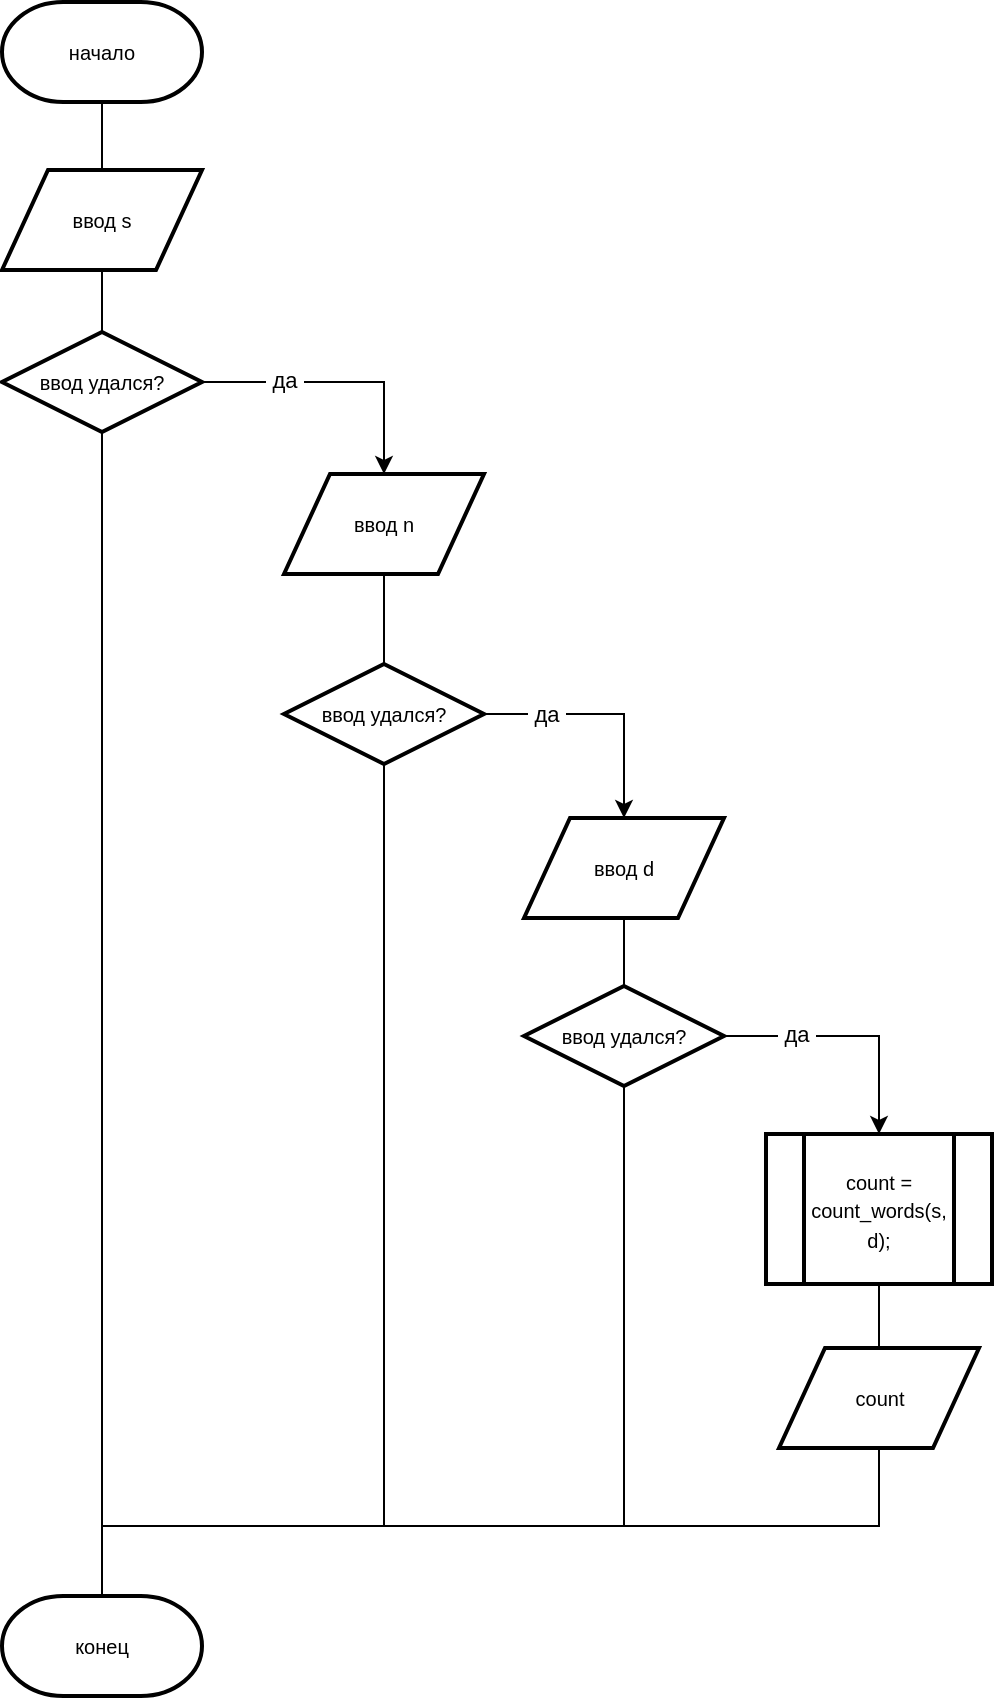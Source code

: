 <mxfile version="22.0.3" type="device" pages="5">
  <diagram name="main" id="lazlIpi1OaGIUPXyTEgX">
    <mxGraphModel dx="1036" dy="654" grid="0" gridSize="10" guides="1" tooltips="1" connect="1" arrows="1" fold="1" page="1" pageScale="1" pageWidth="827" pageHeight="1169" background="#FFFFFF" math="0" shadow="0">
      <root>
        <mxCell id="0" />
        <mxCell id="1" parent="0" />
        <mxCell id="5vOZP_--F2r2G1w7GftO-27" value="" style="edgeStyle=orthogonalEdgeStyle;rounded=0;orthogonalLoop=1;jettySize=auto;html=1;endArrow=none;endFill=0;" parent="1" source="Moy3koIhUMdI56txDWaR-1" target="5vOZP_--F2r2G1w7GftO-11" edge="1">
          <mxGeometry relative="1" as="geometry" />
        </mxCell>
        <mxCell id="Moy3koIhUMdI56txDWaR-1" value="начало" style="strokeWidth=2;html=1;shape=mxgraph.flowchart.terminator;whiteSpace=wrap;fontSize=10;" parent="1" vertex="1">
          <mxGeometry x="94" y="70" width="100" height="50" as="geometry" />
        </mxCell>
        <mxCell id="5vOZP_--F2r2G1w7GftO-29" style="edgeStyle=orthogonalEdgeStyle;rounded=0;orthogonalLoop=1;jettySize=auto;html=1;entryX=0.5;entryY=0;entryDx=0;entryDy=0;" parent="1" source="Moy3koIhUMdI56txDWaR-3" target="_ww1yYFygB4KePMWPbu0-1" edge="1">
          <mxGeometry relative="1" as="geometry">
            <mxPoint x="285.0" y="306" as="targetPoint" />
          </mxGeometry>
        </mxCell>
        <mxCell id="5vOZP_--F2r2G1w7GftO-40" value="&amp;nbsp;да&amp;nbsp;" style="edgeLabel;html=1;align=center;verticalAlign=middle;resizable=0;points=[];" parent="5vOZP_--F2r2G1w7GftO-29" vertex="1" connectable="0">
          <mxGeometry x="-0.404" y="1" relative="1" as="geometry">
            <mxPoint as="offset" />
          </mxGeometry>
        </mxCell>
        <mxCell id="Moy3koIhUMdI56txDWaR-3" value="ввод удался?" style="strokeWidth=2;html=1;shape=mxgraph.flowchart.decision;whiteSpace=wrap;fontSize=10;" parent="1" vertex="1">
          <mxGeometry x="94" y="235" width="100" height="50" as="geometry" />
        </mxCell>
        <mxCell id="5vOZP_--F2r2G1w7GftO-30" value="" style="edgeStyle=orthogonalEdgeStyle;rounded=0;orthogonalLoop=1;jettySize=auto;html=1;endArrow=none;endFill=0;exitX=0.5;exitY=1;exitDx=0;exitDy=0;" parent="1" source="_ww1yYFygB4KePMWPbu0-1" target="5vOZP_--F2r2G1w7GftO-12" edge="1">
          <mxGeometry relative="1" as="geometry">
            <mxPoint x="285.0" y="360" as="sourcePoint" />
          </mxGeometry>
        </mxCell>
        <mxCell id="5vOZP_--F2r2G1w7GftO-28" value="" style="edgeStyle=orthogonalEdgeStyle;rounded=0;orthogonalLoop=1;jettySize=auto;html=1;endArrow=none;endFill=0;" parent="1" source="5vOZP_--F2r2G1w7GftO-11" target="Moy3koIhUMdI56txDWaR-3" edge="1">
          <mxGeometry relative="1" as="geometry" />
        </mxCell>
        <mxCell id="5vOZP_--F2r2G1w7GftO-11" value="ввод s" style="shape=parallelogram;html=1;strokeWidth=2;perimeter=parallelogramPerimeter;whiteSpace=wrap;rounded=0;arcSize=12;size=0.23;fontSize=10;" parent="1" vertex="1">
          <mxGeometry x="94" y="154" width="100" height="50" as="geometry" />
        </mxCell>
        <mxCell id="5vOZP_--F2r2G1w7GftO-31" style="edgeStyle=orthogonalEdgeStyle;rounded=0;orthogonalLoop=1;jettySize=auto;html=1;entryX=0.5;entryY=0;entryDx=0;entryDy=0;" parent="1" source="5vOZP_--F2r2G1w7GftO-12" target="5vOZP_--F2r2G1w7GftO-13" edge="1">
          <mxGeometry relative="1" as="geometry" />
        </mxCell>
        <mxCell id="5vOZP_--F2r2G1w7GftO-41" value="&amp;nbsp;да&amp;nbsp;" style="edgeLabel;html=1;align=center;verticalAlign=middle;resizable=0;points=[];" parent="5vOZP_--F2r2G1w7GftO-31" vertex="1" connectable="0">
          <mxGeometry x="-0.502" relative="1" as="geometry">
            <mxPoint as="offset" />
          </mxGeometry>
        </mxCell>
        <mxCell id="5vOZP_--F2r2G1w7GftO-12" value="ввод удался?" style="strokeWidth=2;html=1;shape=mxgraph.flowchart.decision;whiteSpace=wrap;fontSize=10;" parent="1" vertex="1">
          <mxGeometry x="235" y="401" width="100" height="50" as="geometry" />
        </mxCell>
        <mxCell id="5vOZP_--F2r2G1w7GftO-32" value="" style="edgeStyle=orthogonalEdgeStyle;rounded=0;orthogonalLoop=1;jettySize=auto;html=1;endArrow=none;endFill=0;" parent="1" source="5vOZP_--F2r2G1w7GftO-13" target="5vOZP_--F2r2G1w7GftO-14" edge="1">
          <mxGeometry relative="1" as="geometry" />
        </mxCell>
        <mxCell id="5vOZP_--F2r2G1w7GftO-13" value="ввод d" style="shape=parallelogram;html=1;strokeWidth=2;perimeter=parallelogramPerimeter;whiteSpace=wrap;rounded=0;arcSize=12;size=0.23;fontSize=10;" parent="1" vertex="1">
          <mxGeometry x="355" y="478" width="100" height="50" as="geometry" />
        </mxCell>
        <mxCell id="5vOZP_--F2r2G1w7GftO-33" style="edgeStyle=orthogonalEdgeStyle;rounded=0;orthogonalLoop=1;jettySize=auto;html=1;entryX=0.5;entryY=0;entryDx=0;entryDy=0;" parent="1" source="5vOZP_--F2r2G1w7GftO-14" target="5vOZP_--F2r2G1w7GftO-22" edge="1">
          <mxGeometry relative="1" as="geometry" />
        </mxCell>
        <mxCell id="5vOZP_--F2r2G1w7GftO-42" value="&amp;nbsp;да&amp;nbsp;" style="edgeLabel;html=1;align=center;verticalAlign=middle;resizable=0;points=[];" parent="5vOZP_--F2r2G1w7GftO-33" vertex="1" connectable="0">
          <mxGeometry x="-0.442" y="1" relative="1" as="geometry">
            <mxPoint as="offset" />
          </mxGeometry>
        </mxCell>
        <mxCell id="5vOZP_--F2r2G1w7GftO-14" value="ввод удался?" style="strokeWidth=2;html=1;shape=mxgraph.flowchart.decision;whiteSpace=wrap;fontSize=10;" parent="1" vertex="1">
          <mxGeometry x="355" y="562" width="100" height="50" as="geometry" />
        </mxCell>
        <mxCell id="5vOZP_--F2r2G1w7GftO-17" value="count" style="shape=parallelogram;html=1;strokeWidth=2;perimeter=parallelogramPerimeter;whiteSpace=wrap;rounded=0;arcSize=12;size=0.23;fontSize=10;" parent="1" vertex="1">
          <mxGeometry x="482.5" y="743" width="100" height="50" as="geometry" />
        </mxCell>
        <mxCell id="5vOZP_--F2r2G1w7GftO-25" value="" style="group" parent="1" vertex="1" connectable="0">
          <mxGeometry x="476" y="636" width="113" height="75" as="geometry" />
        </mxCell>
        <mxCell id="5vOZP_--F2r2G1w7GftO-22" value="&lt;font style=&quot;font-size: 10px;&quot;&gt;count = count_words(s, d);&lt;/font&gt;" style="rounded=0;whiteSpace=wrap;html=1;absoluteArcSize=1;arcSize=14;strokeWidth=2;" parent="5vOZP_--F2r2G1w7GftO-25" vertex="1">
          <mxGeometry x="19" width="75" height="75" as="geometry" />
        </mxCell>
        <mxCell id="5vOZP_--F2r2G1w7GftO-23" value="" style="rounded=0;whiteSpace=wrap;html=1;absoluteArcSize=1;arcSize=14;strokeWidth=2;" parent="5vOZP_--F2r2G1w7GftO-25" vertex="1">
          <mxGeometry x="94" width="19" height="75" as="geometry" />
        </mxCell>
        <mxCell id="5vOZP_--F2r2G1w7GftO-24" value="" style="rounded=0;whiteSpace=wrap;html=1;absoluteArcSize=1;arcSize=14;strokeWidth=2;" parent="5vOZP_--F2r2G1w7GftO-25" vertex="1">
          <mxGeometry width="19" height="75" as="geometry" />
        </mxCell>
        <mxCell id="5vOZP_--F2r2G1w7GftO-26" value="конец" style="strokeWidth=2;html=1;shape=mxgraph.flowchart.terminator;whiteSpace=wrap;fontSize=10;" parent="1" vertex="1">
          <mxGeometry x="94" y="867" width="100" height="50" as="geometry" />
        </mxCell>
        <mxCell id="5vOZP_--F2r2G1w7GftO-34" value="" style="edgeStyle=orthogonalEdgeStyle;rounded=0;orthogonalLoop=1;jettySize=auto;html=1;endArrow=none;endFill=0;" parent="1" source="5vOZP_--F2r2G1w7GftO-22" target="5vOZP_--F2r2G1w7GftO-17" edge="1">
          <mxGeometry relative="1" as="geometry" />
        </mxCell>
        <mxCell id="5vOZP_--F2r2G1w7GftO-35" style="edgeStyle=orthogonalEdgeStyle;rounded=0;orthogonalLoop=1;jettySize=auto;html=1;entryX=0.5;entryY=0;entryDx=0;entryDy=0;entryPerimeter=0;endArrow=none;endFill=0;" parent="1" source="5vOZP_--F2r2G1w7GftO-17" target="5vOZP_--F2r2G1w7GftO-26" edge="1">
          <mxGeometry relative="1" as="geometry">
            <Array as="points">
              <mxPoint x="532" y="832" />
              <mxPoint x="144" y="832" />
            </Array>
          </mxGeometry>
        </mxCell>
        <mxCell id="5vOZP_--F2r2G1w7GftO-36" style="edgeStyle=orthogonalEdgeStyle;rounded=0;orthogonalLoop=1;jettySize=auto;html=1;entryX=0.5;entryY=0;entryDx=0;entryDy=0;entryPerimeter=0;endArrow=none;endFill=0;" parent="1" source="Moy3koIhUMdI56txDWaR-3" target="5vOZP_--F2r2G1w7GftO-26" edge="1">
          <mxGeometry relative="1" as="geometry" />
        </mxCell>
        <mxCell id="5vOZP_--F2r2G1w7GftO-37" style="edgeStyle=orthogonalEdgeStyle;rounded=0;orthogonalLoop=1;jettySize=auto;html=1;entryX=0.5;entryY=0;entryDx=0;entryDy=0;entryPerimeter=0;endArrow=none;endFill=0;" parent="1" source="5vOZP_--F2r2G1w7GftO-12" target="5vOZP_--F2r2G1w7GftO-26" edge="1">
          <mxGeometry relative="1" as="geometry">
            <Array as="points">
              <mxPoint x="285" y="832" />
              <mxPoint x="144" y="832" />
            </Array>
          </mxGeometry>
        </mxCell>
        <mxCell id="5vOZP_--F2r2G1w7GftO-39" style="edgeStyle=orthogonalEdgeStyle;rounded=0;orthogonalLoop=1;jettySize=auto;html=1;entryX=0.5;entryY=0;entryDx=0;entryDy=0;entryPerimeter=0;endArrow=none;endFill=0;" parent="1" source="5vOZP_--F2r2G1w7GftO-14" target="5vOZP_--F2r2G1w7GftO-26" edge="1">
          <mxGeometry relative="1" as="geometry">
            <Array as="points">
              <mxPoint x="405" y="832" />
              <mxPoint x="144" y="832" />
            </Array>
          </mxGeometry>
        </mxCell>
        <mxCell id="_ww1yYFygB4KePMWPbu0-1" value="ввод n" style="shape=parallelogram;html=1;strokeWidth=2;perimeter=parallelogramPerimeter;whiteSpace=wrap;rounded=0;arcSize=12;size=0.23;fontSize=10;" parent="1" vertex="1">
          <mxGeometry x="235" y="306" width="100" height="50" as="geometry" />
        </mxCell>
      </root>
    </mxGraphModel>
  </diagram>
  <diagram id="CsNypFX5cPqB_4t19hVK" name="count_words">
    <mxGraphModel dx="1219" dy="769" grid="0" gridSize="10" guides="1" tooltips="1" connect="1" arrows="1" fold="1" page="1" pageScale="1" pageWidth="827" pageHeight="1169" math="0" shadow="0">
      <root>
        <mxCell id="0" />
        <mxCell id="1" parent="0" />
        <mxCell id="Yb5yHE9TU9WjoYcKMxd2-1" value="count_words(&lt;br&gt;s, d)" style="strokeWidth=2;html=1;shape=mxgraph.flowchart.terminator;whiteSpace=wrap;fontSize=10;" parent="1" vertex="1">
          <mxGeometry x="223" y="88" width="100" height="50" as="geometry" />
        </mxCell>
        <mxCell id="Yb5yHE9TU9WjoYcKMxd2-2" value="конец" style="strokeWidth=2;html=1;shape=mxgraph.flowchart.terminator;whiteSpace=wrap;fontSize=10;" parent="1" vertex="1">
          <mxGeometry x="223" y="879" width="100" height="50" as="geometry" />
        </mxCell>
        <mxCell id="Cv5tvCBBEolbjkb3AHf2-9" style="edgeStyle=orthogonalEdgeStyle;rounded=0;orthogonalLoop=1;jettySize=auto;html=1;entryX=0.5;entryY=0;entryDx=0;entryDy=0;" parent="1" source="Yb5yHE9TU9WjoYcKMxd2-17" target="Cv5tvCBBEolbjkb3AHf2-1" edge="1">
          <mxGeometry relative="1" as="geometry" />
        </mxCell>
        <mxCell id="Cv5tvCBBEolbjkb3AHf2-18" value="&amp;nbsp;да&amp;nbsp;" style="edgeLabel;html=1;align=center;verticalAlign=middle;resizable=0;points=[];" parent="Cv5tvCBBEolbjkb3AHf2-9" vertex="1" connectable="0">
          <mxGeometry x="-0.43" y="2" relative="1" as="geometry">
            <mxPoint as="offset" />
          </mxGeometry>
        </mxCell>
        <mxCell id="Yb5yHE9TU9WjoYcKMxd2-17" value="current_length &lt;br&gt;&amp;gt; &lt;br&gt;max_length?" style="strokeWidth=2;html=1;shape=mxgraph.flowchart.decision;whiteSpace=wrap;fontSize=10;" parent="1" vertex="1">
          <mxGeometry x="414.25" y="524" width="122" height="78" as="geometry" />
        </mxCell>
        <mxCell id="5cNdSFU27jP3lcCyJaMw-1" value="" style="group" parent="1" vertex="1" connectable="0">
          <mxGeometry x="430.25" y="422" width="90" height="55" as="geometry" />
        </mxCell>
        <mxCell id="5cNdSFU27jP3lcCyJaMw-2" value="&lt;font size=&quot;1&quot;&gt;подсчёт слов&lt;/font&gt;" style="rounded=0;whiteSpace=wrap;html=1;absoluteArcSize=1;arcSize=14;strokeWidth=2;" parent="5cNdSFU27jP3lcCyJaMw-1" vertex="1">
          <mxGeometry y="12.692" width="90" height="55" as="geometry" />
        </mxCell>
        <mxCell id="5cNdSFU27jP3lcCyJaMw-3" value="&lt;font style=&quot;font-size: 10px;&quot;&gt;А2&lt;/font&gt;" style="rounded=0;whiteSpace=wrap;html=1;absoluteArcSize=1;arcSize=14;strokeWidth=2;" parent="5cNdSFU27jP3lcCyJaMw-1" vertex="1">
          <mxGeometry width="90" height="12.692" as="geometry" />
        </mxCell>
        <mxCell id="Cv5tvCBBEolbjkb3AHf2-1" value="&lt;font style=&quot;font-size: 10px;&quot;&gt;count = 1;&lt;/font&gt;" style="rounded=0;whiteSpace=wrap;html=1;absoluteArcSize=1;arcSize=14;strokeWidth=2;" parent="1" vertex="1">
          <mxGeometry x="704.25" y="599" width="75" height="50" as="geometry" />
        </mxCell>
        <mxCell id="Cv5tvCBBEolbjkb3AHf2-11" style="edgeStyle=orthogonalEdgeStyle;rounded=0;orthogonalLoop=1;jettySize=auto;html=1;entryX=0.5;entryY=0;entryDx=0;entryDy=0;" parent="1" source="Cv5tvCBBEolbjkb3AHf2-3" target="Cv5tvCBBEolbjkb3AHf2-4" edge="1">
          <mxGeometry relative="1" as="geometry">
            <Array as="points">
              <mxPoint x="634.25" y="699" />
              <mxPoint x="634.25" y="763" />
            </Array>
          </mxGeometry>
        </mxCell>
        <mxCell id="Cv5tvCBBEolbjkb3AHf2-19" value="&amp;nbsp;да&amp;nbsp;" style="edgeLabel;html=1;align=center;verticalAlign=middle;resizable=0;points=[];" parent="Cv5tvCBBEolbjkb3AHf2-11" vertex="1" connectable="0">
          <mxGeometry x="-0.765" y="-2" relative="1" as="geometry">
            <mxPoint x="14" y="-2" as="offset" />
          </mxGeometry>
        </mxCell>
        <mxCell id="Cv5tvCBBEolbjkb3AHf2-3" value="current_length == max_length &lt;br&gt;&amp;amp;&amp;amp; &lt;br&gt;current_length &amp;gt; 0?" style="strokeWidth=2;html=1;shape=mxgraph.flowchart.decision;whiteSpace=wrap;fontSize=10;" parent="1" vertex="1">
          <mxGeometry x="377" y="640" width="196.5" height="118" as="geometry" />
        </mxCell>
        <mxCell id="Cv5tvCBBEolbjkb3AHf2-4" value="&lt;font style=&quot;font-size: 10px;&quot;&gt;count++;&lt;/font&gt;" style="rounded=0;whiteSpace=wrap;html=1;absoluteArcSize=1;arcSize=14;strokeWidth=2;" parent="1" vertex="1">
          <mxGeometry x="597.25" y="763" width="75" height="50" as="geometry" />
        </mxCell>
        <mxCell id="Cv5tvCBBEolbjkb3AHf2-10" style="edgeStyle=orthogonalEdgeStyle;rounded=0;orthogonalLoop=1;jettySize=auto;html=1;entryX=0.5;entryY=0;entryDx=0;entryDy=0;entryPerimeter=0;endArrow=none;endFill=0;" parent="1" source="Yb5yHE9TU9WjoYcKMxd2-17" target="Cv5tvCBBEolbjkb3AHf2-3" edge="1">
          <mxGeometry relative="1" as="geometry" />
        </mxCell>
        <mxCell id="yIPM-PF90mo2HDusNlv_-13" value="" style="edgeStyle=orthogonalEdgeStyle;rounded=0;orthogonalLoop=1;jettySize=auto;html=1;endArrow=none;endFill=0;exitX=0.5;exitY=1;exitDx=0;exitDy=0;exitPerimeter=0;" parent="1" source="Yb5yHE9TU9WjoYcKMxd2-1" target="yIPM-PF90mo2HDusNlv_-12" edge="1">
          <mxGeometry relative="1" as="geometry">
            <mxPoint x="273.056" y="151" as="sourcePoint" />
          </mxGeometry>
        </mxCell>
        <mxCell id="yIPM-PF90mo2HDusNlv_-10" value="" style="group" parent="1" vertex="1" connectable="0">
          <mxGeometry x="228" y="192" width="90" height="55" as="geometry" />
        </mxCell>
        <mxCell id="yIPM-PF90mo2HDusNlv_-11" value="&lt;font style=&quot;font-size: 10px;&quot;&gt;проверка, есть ли хотя бы 1 символ&lt;br&gt;не разделитель&lt;/font&gt;" style="rounded=0;whiteSpace=wrap;html=1;absoluteArcSize=1;arcSize=14;strokeWidth=2;" parent="yIPM-PF90mo2HDusNlv_-10" vertex="1">
          <mxGeometry y="12.692" width="90" height="55" as="geometry" />
        </mxCell>
        <mxCell id="yIPM-PF90mo2HDusNlv_-12" value="&lt;font style=&quot;font-size: 10px;&quot;&gt;А1&lt;/font&gt;" style="rounded=0;whiteSpace=wrap;html=1;absoluteArcSize=1;arcSize=14;strokeWidth=2;" parent="yIPM-PF90mo2HDusNlv_-10" vertex="1">
          <mxGeometry width="90" height="12.692" as="geometry" />
        </mxCell>
        <mxCell id="yIPM-PF90mo2HDusNlv_-19" style="edgeStyle=orthogonalEdgeStyle;rounded=0;orthogonalLoop=1;jettySize=auto;html=1;entryX=0.5;entryY=0;entryDx=0;entryDy=0;" parent="1" source="yIPM-PF90mo2HDusNlv_-14" target="5cNdSFU27jP3lcCyJaMw-3" edge="1">
          <mxGeometry relative="1" as="geometry" />
        </mxCell>
        <mxCell id="yIPM-PF90mo2HDusNlv_-20" style="edgeStyle=orthogonalEdgeStyle;rounded=0;orthogonalLoop=1;jettySize=auto;html=1;entryX=0.5;entryY=0;entryDx=0;entryDy=0;endArrow=none;endFill=0;entryPerimeter=0;" parent="1" source="yIPM-PF90mo2HDusNlv_-14" target="Yb5yHE9TU9WjoYcKMxd2-2" edge="1">
          <mxGeometry relative="1" as="geometry">
            <mxPoint x="273" y="865" as="targetPoint" />
          </mxGeometry>
        </mxCell>
        <mxCell id="yIPM-PF90mo2HDusNlv_-14" value="check?" style="strokeWidth=2;html=1;shape=mxgraph.flowchart.decision;whiteSpace=wrap;fontSize=10;" parent="1" vertex="1">
          <mxGeometry x="223" y="306" width="100" height="50" as="geometry" />
        </mxCell>
        <mxCell id="yIPM-PF90mo2HDusNlv_-21" value="" style="edgeStyle=orthogonalEdgeStyle;rounded=0;orthogonalLoop=1;jettySize=auto;html=1;endArrow=none;endFill=0;" parent="1" source="yIPM-PF90mo2HDusNlv_-11" target="yIPM-PF90mo2HDusNlv_-14" edge="1">
          <mxGeometry relative="1" as="geometry" />
        </mxCell>
        <mxCell id="QN1dk7EXAPqsDZhqwUt3-1" value="" style="strokeWidth=2;html=1;shape=mxgraph.flowchart.annotation_1;align=left;pointerEvents=1;" parent="1" vertex="1">
          <mxGeometry x="622.25" y="425" width="13" height="65" as="geometry" />
        </mxCell>
        <mxCell id="QN1dk7EXAPqsDZhqwUt3-4" value="" style="endArrow=none;html=1;rounded=0;" parent="1" edge="1">
          <mxGeometry relative="1" as="geometry">
            <mxPoint x="520.5" y="457.4" as="sourcePoint" />
            <mxPoint x="541.5" y="457.4" as="targetPoint" />
          </mxGeometry>
        </mxCell>
        <mxCell id="QN1dk7EXAPqsDZhqwUt3-5" value="" style="resizable=0;html=1;whiteSpace=wrap;align=right;verticalAlign=bottom;" parent="QN1dk7EXAPqsDZhqwUt3-4" connectable="0" vertex="1">
          <mxGeometry x="1" relative="1" as="geometry" />
        </mxCell>
        <mxCell id="QN1dk7EXAPqsDZhqwUt3-6" value="" style="endArrow=none;html=1;rounded=0;" parent="1" edge="1">
          <mxGeometry relative="1" as="geometry">
            <mxPoint x="547.25" y="457.4" as="sourcePoint" />
            <mxPoint x="568.25" y="457.4" as="targetPoint" />
          </mxGeometry>
        </mxCell>
        <mxCell id="QN1dk7EXAPqsDZhqwUt3-7" value="" style="resizable=0;html=1;whiteSpace=wrap;align=right;verticalAlign=bottom;" parent="QN1dk7EXAPqsDZhqwUt3-6" connectable="0" vertex="1">
          <mxGeometry x="1" relative="1" as="geometry" />
        </mxCell>
        <mxCell id="QN1dk7EXAPqsDZhqwUt3-8" value="" style="endArrow=none;html=1;rounded=0;" parent="1" edge="1">
          <mxGeometry relative="1" as="geometry">
            <mxPoint x="576.25" y="457.4" as="sourcePoint" />
            <mxPoint x="597.25" y="457.4" as="targetPoint" />
          </mxGeometry>
        </mxCell>
        <mxCell id="QN1dk7EXAPqsDZhqwUt3-9" value="" style="resizable=0;html=1;whiteSpace=wrap;align=right;verticalAlign=bottom;" parent="QN1dk7EXAPqsDZhqwUt3-8" connectable="0" vertex="1">
          <mxGeometry x="1" relative="1" as="geometry" />
        </mxCell>
        <mxCell id="QN1dk7EXAPqsDZhqwUt3-10" value="" style="endArrow=none;html=1;rounded=0;" parent="1" edge="1">
          <mxGeometry relative="1" as="geometry">
            <mxPoint x="601.25" y="457.4" as="sourcePoint" />
            <mxPoint x="622.25" y="457.4" as="targetPoint" />
          </mxGeometry>
        </mxCell>
        <mxCell id="QN1dk7EXAPqsDZhqwUt3-11" value="" style="resizable=0;html=1;whiteSpace=wrap;align=right;verticalAlign=bottom;" parent="QN1dk7EXAPqsDZhqwUt3-10" connectable="0" vertex="1">
          <mxGeometry x="1" relative="1" as="geometry" />
        </mxCell>
        <mxCell id="QN1dk7EXAPqsDZhqwUt3-12" value="&lt;span style=&quot;font-size: 10px;&quot;&gt;проверка всех &lt;br&gt;слов строки, &lt;br&gt;кроме последнего&lt;/span&gt;" style="text;html=1;align=center;verticalAlign=middle;resizable=0;points=[];autosize=1;strokeColor=none;fillColor=none;" parent="1" vertex="1">
          <mxGeometry x="620" y="430" width="102" height="55" as="geometry" />
        </mxCell>
        <mxCell id="lxc7hRDmwaQJdFlrJpw8-1" style="edgeStyle=orthogonalEdgeStyle;rounded=0;orthogonalLoop=1;jettySize=auto;html=1;entryX=0.5;entryY=0;entryDx=0;entryDy=0;entryPerimeter=0;endArrow=none;endFill=0;" parent="1" source="5cNdSFU27jP3lcCyJaMw-2" target="Yb5yHE9TU9WjoYcKMxd2-17" edge="1">
          <mxGeometry relative="1" as="geometry" />
        </mxCell>
        <mxCell id="p6n79KOS2hpf5vboa7md-1" style="edgeStyle=orthogonalEdgeStyle;rounded=0;orthogonalLoop=1;jettySize=auto;html=1;entryX=0.5;entryY=0;entryDx=0;entryDy=0;entryPerimeter=0;endArrow=none;endFill=0;" edge="1" parent="1" source="Cv5tvCBBEolbjkb3AHf2-3" target="Yb5yHE9TU9WjoYcKMxd2-2">
          <mxGeometry relative="1" as="geometry">
            <Array as="points">
              <mxPoint x="475" y="855" />
              <mxPoint x="273" y="855" />
            </Array>
          </mxGeometry>
        </mxCell>
        <mxCell id="p6n79KOS2hpf5vboa7md-2" style="edgeStyle=orthogonalEdgeStyle;rounded=0;orthogonalLoop=1;jettySize=auto;html=1;entryX=0.5;entryY=0;entryDx=0;entryDy=0;entryPerimeter=0;endArrow=none;endFill=0;" edge="1" parent="1" source="Cv5tvCBBEolbjkb3AHf2-4" target="Yb5yHE9TU9WjoYcKMxd2-2">
          <mxGeometry relative="1" as="geometry">
            <Array as="points">
              <mxPoint x="635" y="855" />
              <mxPoint x="273" y="855" />
            </Array>
          </mxGeometry>
        </mxCell>
        <mxCell id="p6n79KOS2hpf5vboa7md-3" style="edgeStyle=orthogonalEdgeStyle;rounded=0;orthogonalLoop=1;jettySize=auto;html=1;entryX=0.5;entryY=0;entryDx=0;entryDy=0;entryPerimeter=0;endArrow=none;endFill=0;" edge="1" parent="1" source="Cv5tvCBBEolbjkb3AHf2-1" target="Yb5yHE9TU9WjoYcKMxd2-2">
          <mxGeometry relative="1" as="geometry">
            <Array as="points">
              <mxPoint x="742" y="855" />
              <mxPoint x="273" y="855" />
            </Array>
          </mxGeometry>
        </mxCell>
      </root>
    </mxGraphModel>
  </diagram>
  <diagram id="-6BhdzLdQw8yrgjOSlUi" name="А1">
    <mxGraphModel dx="1036" dy="654" grid="0" gridSize="10" guides="1" tooltips="1" connect="1" arrows="1" fold="1" page="1" pageScale="1" pageWidth="827" pageHeight="1169" math="0" shadow="0">
      <root>
        <mxCell id="0" />
        <mxCell id="1" parent="0" />
        <mxCell id="e6XS_gS9mvpDNKsOkHy6-4" value="" style="edgeStyle=orthogonalEdgeStyle;rounded=0;orthogonalLoop=1;jettySize=auto;html=1;endArrow=none;endFill=0;" parent="1" source="q_QIYZW_P6bFEISzVEAc-1" target="iSSUIEwcE_hTngxtB1zZ-1" edge="1">
          <mxGeometry relative="1" as="geometry" />
        </mxCell>
        <mxCell id="q_QIYZW_P6bFEISzVEAc-1" value="Начало А1" style="strokeWidth=2;html=1;shape=mxgraph.flowchart.terminator;whiteSpace=wrap;fontSize=10;" parent="1" vertex="1">
          <mxGeometry x="214" y="42" width="100" height="50" as="geometry" />
        </mxCell>
        <mxCell id="q_QIYZW_P6bFEISzVEAc-2" value="Конец А1" style="strokeWidth=2;html=1;shape=mxgraph.flowchart.terminator;whiteSpace=wrap;fontSize=10;" parent="1" vertex="1">
          <mxGeometry x="214.5" y="569" width="100" height="50" as="geometry" />
        </mxCell>
        <mxCell id="e6XS_gS9mvpDNKsOkHy6-5" value="" style="edgeStyle=orthogonalEdgeStyle;rounded=0;orthogonalLoop=1;jettySize=auto;html=1;endArrow=none;endFill=0;" parent="1" source="iSSUIEwcE_hTngxtB1zZ-1" target="iSSUIEwcE_hTngxtB1zZ-3" edge="1">
          <mxGeometry relative="1" as="geometry" />
        </mxCell>
        <mxCell id="iSSUIEwcE_hTngxtB1zZ-1" value="&lt;font style=&quot;font-size: 10px;&quot;&gt;i = 0;&lt;/font&gt;" style="rounded=0;whiteSpace=wrap;html=1;absoluteArcSize=1;arcSize=14;strokeWidth=2;" parent="1" vertex="1">
          <mxGeometry x="227" y="130" width="75" height="50" as="geometry" />
        </mxCell>
        <mxCell id="iSSUIEwcE_hTngxtB1zZ-3" value="s[i] != &#39;\n&#39;&lt;br&gt;&amp;amp;&amp;amp;&lt;br&gt;!check?" style="strokeWidth=2;html=1;shape=mxgraph.flowchart.decision;whiteSpace=wrap;fontSize=10;" parent="1" vertex="1">
          <mxGeometry x="211" y="226" width="107" height="56" as="geometry" />
        </mxCell>
        <mxCell id="e6XS_gS9mvpDNKsOkHy6-12" style="edgeStyle=orthogonalEdgeStyle;rounded=0;orthogonalLoop=1;jettySize=auto;html=1;" parent="1" source="e6XS_gS9mvpDNKsOkHy6-3" edge="1">
          <mxGeometry relative="1" as="geometry">
            <mxPoint x="265" y="206" as="targetPoint" />
            <Array as="points">
              <mxPoint x="406" y="523" />
              <mxPoint x="627" y="523" />
              <mxPoint x="627" y="206" />
            </Array>
          </mxGeometry>
        </mxCell>
        <mxCell id="e6XS_gS9mvpDNKsOkHy6-3" value="&lt;font style=&quot;font-size: 10px;&quot;&gt;i++;&lt;/font&gt;" style="rounded=0;whiteSpace=wrap;html=1;absoluteArcSize=1;arcSize=14;strokeWidth=2;" parent="1" vertex="1">
          <mxGeometry x="369" y="429" width="75" height="50" as="geometry" />
        </mxCell>
        <mxCell id="e6XS_gS9mvpDNKsOkHy6-6" style="edgeStyle=orthogonalEdgeStyle;rounded=0;orthogonalLoop=1;jettySize=auto;html=1;entryX=0.5;entryY=0;entryDx=0;entryDy=0;" parent="1" source="iSSUIEwcE_hTngxtB1zZ-3" target="KyadJ0pJakmIWtoo5hDr-2" edge="1">
          <mxGeometry relative="1" as="geometry">
            <mxPoint x="406.5" y="311.0" as="targetPoint" />
          </mxGeometry>
        </mxCell>
        <mxCell id="e6XS_gS9mvpDNKsOkHy6-13" style="edgeStyle=orthogonalEdgeStyle;rounded=0;orthogonalLoop=1;jettySize=auto;html=1;entryX=0.5;entryY=0;entryDx=0;entryDy=0;entryPerimeter=0;endArrow=none;endFill=0;" parent="1" source="iSSUIEwcE_hTngxtB1zZ-3" target="q_QIYZW_P6bFEISzVEAc-2" edge="1">
          <mxGeometry relative="1" as="geometry" />
        </mxCell>
        <mxCell id="KyadJ0pJakmIWtoo5hDr-1" value="" style="group" parent="1" vertex="1" connectable="0">
          <mxGeometry x="350" y="322" width="113" height="75" as="geometry" />
        </mxCell>
        <mxCell id="KyadJ0pJakmIWtoo5hDr-2" value="&lt;font style=&quot;font-size: 10px;&quot;&gt;check = !is_delimiter(s[i], delimiters);&lt;/font&gt;" style="rounded=0;whiteSpace=wrap;html=1;absoluteArcSize=1;arcSize=14;strokeWidth=2;" parent="KyadJ0pJakmIWtoo5hDr-1" vertex="1">
          <mxGeometry x="19" width="75" height="75" as="geometry" />
        </mxCell>
        <mxCell id="KyadJ0pJakmIWtoo5hDr-3" value="" style="rounded=0;whiteSpace=wrap;html=1;absoluteArcSize=1;arcSize=14;strokeWidth=2;" parent="KyadJ0pJakmIWtoo5hDr-1" vertex="1">
          <mxGeometry x="94" width="19" height="75" as="geometry" />
        </mxCell>
        <mxCell id="KyadJ0pJakmIWtoo5hDr-4" value="" style="rounded=0;whiteSpace=wrap;html=1;absoluteArcSize=1;arcSize=14;strokeWidth=2;" parent="KyadJ0pJakmIWtoo5hDr-1" vertex="1">
          <mxGeometry width="19" height="75" as="geometry" />
        </mxCell>
        <mxCell id="KyadJ0pJakmIWtoo5hDr-5" value="" style="edgeStyle=orthogonalEdgeStyle;rounded=0;orthogonalLoop=1;jettySize=auto;html=1;endArrow=none;endFill=0;" parent="1" source="KyadJ0pJakmIWtoo5hDr-2" target="e6XS_gS9mvpDNKsOkHy6-3" edge="1">
          <mxGeometry relative="1" as="geometry" />
        </mxCell>
      </root>
    </mxGraphModel>
  </diagram>
  <diagram id="lS6OSAleEu9K5QAXvRHb" name="A2">
    <mxGraphModel dx="1036" dy="654" grid="0" gridSize="10" guides="1" tooltips="1" connect="1" arrows="1" fold="1" page="1" pageScale="1" pageWidth="827" pageHeight="1169" math="0" shadow="0">
      <root>
        <mxCell id="0" />
        <mxCell id="1" parent="0" />
        <mxCell id="NNK0DK2Xr6zNoUDSM_X5-4" value="" style="edgeStyle=orthogonalEdgeStyle;rounded=0;orthogonalLoop=1;jettySize=auto;html=1;endArrow=none;endFill=0;" parent="1" source="sEI4gBx_RibgeRFqwspp-1" target="sEI4gBx_RibgeRFqwspp-2" edge="1">
          <mxGeometry relative="1" as="geometry" />
        </mxCell>
        <mxCell id="sEI4gBx_RibgeRFqwspp-1" value="i = 0" style="rounded=0;whiteSpace=wrap;html=1;absoluteArcSize=1;arcSize=14;strokeWidth=2;" parent="1" vertex="1">
          <mxGeometry x="126.5" y="111" width="75" height="50" as="geometry" />
        </mxCell>
        <mxCell id="Dnon9n-eQ61u_2PeNa-l-5" style="edgeStyle=orthogonalEdgeStyle;rounded=0;orthogonalLoop=1;jettySize=auto;html=1;entryX=0.5;entryY=0;entryDx=0;entryDy=0;" parent="1" source="sEI4gBx_RibgeRFqwspp-2" target="Dnon9n-eQ61u_2PeNa-l-2" edge="1">
          <mxGeometry relative="1" as="geometry" />
        </mxCell>
        <mxCell id="Dnon9n-eQ61u_2PeNa-l-7" value="&amp;nbsp;да&amp;nbsp;" style="edgeLabel;html=1;align=center;verticalAlign=middle;resizable=0;points=[];" parent="Dnon9n-eQ61u_2PeNa-l-5" vertex="1" connectable="0">
          <mxGeometry x="-0.318" relative="1" as="geometry">
            <mxPoint as="offset" />
          </mxGeometry>
        </mxCell>
        <mxCell id="sEI4gBx_RibgeRFqwspp-2" value="s[i] != &#39;\n&#39;?" style="strokeWidth=2;html=1;shape=mxgraph.flowchart.decision;whiteSpace=wrap;fontSize=10;" parent="1" vertex="1">
          <mxGeometry x="114" y="186" width="100" height="50" as="geometry" />
        </mxCell>
        <mxCell id="NNK0DK2Xr6zNoUDSM_X5-7" style="edgeStyle=orthogonalEdgeStyle;rounded=0;orthogonalLoop=1;jettySize=auto;html=1;entryX=0.5;entryY=0;entryDx=0;entryDy=0;" parent="1" source="sEI4gBx_RibgeRFqwspp-3" target="sEI4gBx_RibgeRFqwspp-5" edge="1">
          <mxGeometry relative="1" as="geometry" />
        </mxCell>
        <mxCell id="NNK0DK2Xr6zNoUDSM_X5-25" value="&amp;nbsp;да&amp;nbsp;" style="edgeLabel;html=1;align=center;verticalAlign=middle;resizable=0;points=[];" parent="NNK0DK2Xr6zNoUDSM_X5-7" vertex="1" connectable="0">
          <mxGeometry x="-0.209" y="-1" relative="1" as="geometry">
            <mxPoint as="offset" />
          </mxGeometry>
        </mxCell>
        <mxCell id="NNK0DK2Xr6zNoUDSM_X5-8" value="" style="edgeStyle=orthogonalEdgeStyle;rounded=0;orthogonalLoop=1;jettySize=auto;html=1;endArrow=none;endFill=0;" parent="1" source="sEI4gBx_RibgeRFqwspp-3" target="sEI4gBx_RibgeRFqwspp-6" edge="1">
          <mxGeometry relative="1" as="geometry" />
        </mxCell>
        <mxCell id="sEI4gBx_RibgeRFqwspp-3" value="!check?" style="strokeWidth=2;html=1;shape=mxgraph.flowchart.decision;whiteSpace=wrap;fontSize=10;" parent="1" vertex="1">
          <mxGeometry x="259" y="359" width="100" height="50" as="geometry" />
        </mxCell>
        <mxCell id="NNK0DK2Xr6zNoUDSM_X5-19" style="edgeStyle=orthogonalEdgeStyle;rounded=0;orthogonalLoop=1;jettySize=auto;html=1;entryX=0.5;entryY=0;entryDx=0;entryDy=0;endArrow=none;endFill=0;" parent="1" source="sEI4gBx_RibgeRFqwspp-5" target="NNK0DK2Xr6zNoUDSM_X5-15" edge="1">
          <mxGeometry relative="1" as="geometry">
            <mxPoint x="637.5" y="1064.882" as="targetPoint" />
            <Array as="points">
              <mxPoint x="637" y="982" />
              <mxPoint x="309" y="982" />
            </Array>
          </mxGeometry>
        </mxCell>
        <mxCell id="sEI4gBx_RibgeRFqwspp-5" value="&lt;font style=&quot;font-size: 10px;&quot;&gt;current_length++;&lt;/font&gt;" style="rounded=0;whiteSpace=wrap;html=1;absoluteArcSize=1;arcSize=14;strokeWidth=2;" parent="1" vertex="1">
          <mxGeometry x="598" y="426" width="81" height="50" as="geometry" />
        </mxCell>
        <mxCell id="NNK0DK2Xr6zNoUDSM_X5-9" style="edgeStyle=orthogonalEdgeStyle;rounded=0;orthogonalLoop=1;jettySize=auto;html=1;entryX=0.5;entryY=0;entryDx=0;entryDy=0;" parent="1" source="sEI4gBx_RibgeRFqwspp-6" target="sEI4gBx_RibgeRFqwspp-7" edge="1">
          <mxGeometry relative="1" as="geometry" />
        </mxCell>
        <mxCell id="NNK0DK2Xr6zNoUDSM_X5-26" value="&amp;nbsp;да&amp;nbsp;" style="edgeLabel;html=1;align=center;verticalAlign=middle;resizable=0;points=[];" parent="NNK0DK2Xr6zNoUDSM_X5-9" vertex="1" connectable="0">
          <mxGeometry x="-0.272" relative="1" as="geometry">
            <mxPoint as="offset" />
          </mxGeometry>
        </mxCell>
        <mxCell id="sEI4gBx_RibgeRFqwspp-6" value="current_length &lt;br&gt;&amp;gt; &lt;br&gt;max_length?" style="strokeWidth=2;html=1;shape=mxgraph.flowchart.decision;whiteSpace=wrap;fontSize=10;" parent="1" vertex="1">
          <mxGeometry x="248" y="463" width="122" height="78" as="geometry" />
        </mxCell>
        <mxCell id="NNK0DK2Xr6zNoUDSM_X5-10" value="" style="edgeStyle=orthogonalEdgeStyle;rounded=0;orthogonalLoop=1;jettySize=auto;html=1;endArrow=none;endFill=0;" parent="1" source="sEI4gBx_RibgeRFqwspp-7" target="sEI4gBx_RibgeRFqwspp-8" edge="1">
          <mxGeometry relative="1" as="geometry" />
        </mxCell>
        <mxCell id="sEI4gBx_RibgeRFqwspp-7" value="&lt;font style=&quot;font-size: 10px;&quot;&gt;max_length = current_length;&lt;/font&gt;" style="rounded=0;whiteSpace=wrap;html=1;absoluteArcSize=1;arcSize=14;strokeWidth=2;" parent="1" vertex="1">
          <mxGeometry x="480" y="544" width="75" height="50" as="geometry" />
        </mxCell>
        <mxCell id="NNK0DK2Xr6zNoUDSM_X5-23" style="edgeStyle=orthogonalEdgeStyle;rounded=0;orthogonalLoop=1;jettySize=auto;html=1;entryX=0.5;entryY=0;entryDx=0;entryDy=0;endArrow=none;endFill=0;" parent="1" source="sEI4gBx_RibgeRFqwspp-8" target="sEI4gBx_RibgeRFqwspp-11" edge="1">
          <mxGeometry relative="1" as="geometry">
            <Array as="points">
              <mxPoint x="518" y="882" />
              <mxPoint x="309" y="882" />
            </Array>
          </mxGeometry>
        </mxCell>
        <mxCell id="sEI4gBx_RibgeRFqwspp-8" value="&lt;font style=&quot;font-size: 10px;&quot;&gt;count = 1;&lt;/font&gt;" style="rounded=0;whiteSpace=wrap;html=1;absoluteArcSize=1;arcSize=14;strokeWidth=2;" parent="1" vertex="1">
          <mxGeometry x="480" y="622" width="75" height="50" as="geometry" />
        </mxCell>
        <mxCell id="NNK0DK2Xr6zNoUDSM_X5-12" style="edgeStyle=orthogonalEdgeStyle;rounded=0;orthogonalLoop=1;jettySize=auto;html=1;entryX=0.5;entryY=0;entryDx=0;entryDy=0;" parent="1" source="sEI4gBx_RibgeRFqwspp-9" target="sEI4gBx_RibgeRFqwspp-10" edge="1">
          <mxGeometry relative="1" as="geometry" />
        </mxCell>
        <mxCell id="NNK0DK2Xr6zNoUDSM_X5-27" value="&amp;nbsp;да&amp;nbsp;" style="edgeLabel;html=1;align=center;verticalAlign=middle;resizable=0;points=[];" parent="NNK0DK2Xr6zNoUDSM_X5-12" vertex="1" connectable="0">
          <mxGeometry x="-0.506" relative="1" as="geometry">
            <mxPoint as="offset" />
          </mxGeometry>
        </mxCell>
        <mxCell id="NNK0DK2Xr6zNoUDSM_X5-13" value="" style="edgeStyle=orthogonalEdgeStyle;rounded=0;orthogonalLoop=1;jettySize=auto;html=1;endArrow=none;endFill=0;" parent="1" source="sEI4gBx_RibgeRFqwspp-9" target="sEI4gBx_RibgeRFqwspp-11" edge="1">
          <mxGeometry relative="1" as="geometry" />
        </mxCell>
        <mxCell id="sEI4gBx_RibgeRFqwspp-9" value="current_length &lt;br&gt;== &lt;br&gt;max_length?" style="strokeWidth=2;html=1;shape=mxgraph.flowchart.decision;whiteSpace=wrap;fontSize=10;" parent="1" vertex="1">
          <mxGeometry x="248" y="708" width="122" height="78" as="geometry" />
        </mxCell>
        <mxCell id="NNK0DK2Xr6zNoUDSM_X5-22" style="edgeStyle=orthogonalEdgeStyle;rounded=0;orthogonalLoop=1;jettySize=auto;html=1;entryX=0.5;entryY=0;entryDx=0;entryDy=0;endArrow=none;endFill=0;" parent="1" source="sEI4gBx_RibgeRFqwspp-10" target="sEI4gBx_RibgeRFqwspp-11" edge="1">
          <mxGeometry relative="1" as="geometry">
            <Array as="points">
              <mxPoint x="421" y="882" />
              <mxPoint x="309" y="882" />
            </Array>
          </mxGeometry>
        </mxCell>
        <mxCell id="sEI4gBx_RibgeRFqwspp-10" value="&lt;font style=&quot;font-size: 10px;&quot;&gt;count++;&lt;/font&gt;" style="rounded=0;whiteSpace=wrap;html=1;absoluteArcSize=1;arcSize=14;strokeWidth=2;" parent="1" vertex="1">
          <mxGeometry x="385" y="786" width="75" height="50" as="geometry" />
        </mxCell>
        <mxCell id="NNK0DK2Xr6zNoUDSM_X5-16" value="" style="edgeStyle=orthogonalEdgeStyle;rounded=0;orthogonalLoop=1;jettySize=auto;html=1;endArrow=none;endFill=0;" parent="1" source="sEI4gBx_RibgeRFqwspp-11" target="NNK0DK2Xr6zNoUDSM_X5-15" edge="1">
          <mxGeometry relative="1" as="geometry" />
        </mxCell>
        <mxCell id="sEI4gBx_RibgeRFqwspp-11" value="&lt;font style=&quot;font-size: 10px;&quot;&gt;current_length = 0;&lt;/font&gt;" style="rounded=0;whiteSpace=wrap;html=1;absoluteArcSize=1;arcSize=14;strokeWidth=2;" parent="1" vertex="1">
          <mxGeometry x="271.5" y="912" width="75" height="50" as="geometry" />
        </mxCell>
        <mxCell id="NNK0DK2Xr6zNoUDSM_X5-3" value="" style="edgeStyle=orthogonalEdgeStyle;rounded=0;orthogonalLoop=1;jettySize=auto;html=1;endArrow=none;endFill=0;" parent="1" source="sEI4gBx_RibgeRFqwspp-12" target="sEI4gBx_RibgeRFqwspp-1" edge="1">
          <mxGeometry relative="1" as="geometry" />
        </mxCell>
        <mxCell id="sEI4gBx_RibgeRFqwspp-12" value="начало А2" style="strokeWidth=2;html=1;shape=mxgraph.flowchart.terminator;whiteSpace=wrap;fontSize=10;" parent="1" vertex="1">
          <mxGeometry x="114" y="26" width="100" height="50" as="geometry" />
        </mxCell>
        <mxCell id="sEI4gBx_RibgeRFqwspp-13" value="конец А2" style="strokeWidth=2;html=1;shape=mxgraph.flowchart.terminator;whiteSpace=wrap;fontSize=10;" parent="1" vertex="1">
          <mxGeometry x="114" y="1099" width="100" height="50" as="geometry" />
        </mxCell>
        <mxCell id="NNK0DK2Xr6zNoUDSM_X5-11" style="edgeStyle=orthogonalEdgeStyle;rounded=0;orthogonalLoop=1;jettySize=auto;html=1;entryX=0.5;entryY=0;entryDx=0;entryDy=0;entryPerimeter=0;endArrow=none;endFill=0;" parent="1" source="sEI4gBx_RibgeRFqwspp-6" target="sEI4gBx_RibgeRFqwspp-9" edge="1">
          <mxGeometry relative="1" as="geometry" />
        </mxCell>
        <mxCell id="NNK0DK2Xr6zNoUDSM_X5-14" style="edgeStyle=orthogonalEdgeStyle;rounded=0;orthogonalLoop=1;jettySize=auto;html=1;entryX=0.5;entryY=0;entryDx=0;entryDy=0;entryPerimeter=0;endArrow=none;endFill=0;" parent="1" source="sEI4gBx_RibgeRFqwspp-2" target="sEI4gBx_RibgeRFqwspp-13" edge="1">
          <mxGeometry relative="1" as="geometry" />
        </mxCell>
        <mxCell id="NNK0DK2Xr6zNoUDSM_X5-17" style="edgeStyle=orthogonalEdgeStyle;rounded=0;orthogonalLoop=1;jettySize=auto;html=1;exitX=0.5;exitY=1;exitDx=0;exitDy=0;" parent="1" source="NNK0DK2Xr6zNoUDSM_X5-15" edge="1">
          <mxGeometry relative="1" as="geometry">
            <mxPoint x="308" y="1049.029" as="sourcePoint" />
            <mxPoint x="164" y="175" as="targetPoint" />
            <Array as="points">
              <mxPoint x="309" y="1075" />
              <mxPoint x="724" y="1075" />
              <mxPoint x="724" y="175" />
            </Array>
          </mxGeometry>
        </mxCell>
        <mxCell id="NNK0DK2Xr6zNoUDSM_X5-15" value="&lt;font style=&quot;font-size: 10px;&quot;&gt;i++;&lt;/font&gt;" style="rounded=0;whiteSpace=wrap;html=1;absoluteArcSize=1;arcSize=14;strokeWidth=2;" parent="1" vertex="1">
          <mxGeometry x="271.5" y="1004" width="75" height="50" as="geometry" />
        </mxCell>
        <mxCell id="Dnon9n-eQ61u_2PeNa-l-1" value="" style="group" parent="1" vertex="1" connectable="0">
          <mxGeometry x="252.5" y="231" width="113" height="75" as="geometry" />
        </mxCell>
        <mxCell id="Dnon9n-eQ61u_2PeNa-l-2" value="&lt;font style=&quot;font-size: 10px;&quot;&gt;check = is_delimiter(s[i], delimiters);&lt;/font&gt;" style="rounded=0;whiteSpace=wrap;html=1;absoluteArcSize=1;arcSize=14;strokeWidth=2;" parent="Dnon9n-eQ61u_2PeNa-l-1" vertex="1">
          <mxGeometry x="19" width="75" height="75" as="geometry" />
        </mxCell>
        <mxCell id="Dnon9n-eQ61u_2PeNa-l-3" value="" style="rounded=0;whiteSpace=wrap;html=1;absoluteArcSize=1;arcSize=14;strokeWidth=2;" parent="Dnon9n-eQ61u_2PeNa-l-1" vertex="1">
          <mxGeometry x="94" width="19" height="75" as="geometry" />
        </mxCell>
        <mxCell id="Dnon9n-eQ61u_2PeNa-l-4" value="" style="rounded=0;whiteSpace=wrap;html=1;absoluteArcSize=1;arcSize=14;strokeWidth=2;" parent="Dnon9n-eQ61u_2PeNa-l-1" vertex="1">
          <mxGeometry width="19" height="75" as="geometry" />
        </mxCell>
        <mxCell id="Dnon9n-eQ61u_2PeNa-l-6" value="" style="edgeStyle=orthogonalEdgeStyle;rounded=0;orthogonalLoop=1;jettySize=auto;html=1;endArrow=none;endFill=0;" parent="1" source="Dnon9n-eQ61u_2PeNa-l-2" target="sEI4gBx_RibgeRFqwspp-3" edge="1">
          <mxGeometry relative="1" as="geometry" />
        </mxCell>
      </root>
    </mxGraphModel>
  </diagram>
  <diagram id="eXEy63hYiJObsTfGVpkY" name="is_delimiter">
    <mxGraphModel dx="1235" dy="787" grid="0" gridSize="10" guides="1" tooltips="1" connect="1" arrows="1" fold="1" page="1" pageScale="1" pageWidth="827" pageHeight="1169" math="0" shadow="0">
      <root>
        <mxCell id="0" />
        <mxCell id="1" parent="0" />
        <mxCell id="AZedjZ87kj2BWYPvvbRu-1" value="is_delimiter(&lt;br&gt;ch, delimiters)" style="strokeWidth=2;html=1;shape=mxgraph.flowchart.terminator;whiteSpace=wrap;fontSize=10;" parent="1" vertex="1">
          <mxGeometry x="244" y="126" width="100" height="50" as="geometry" />
        </mxCell>
        <mxCell id="J94wCf5hRjJEsjtFO-mD-6" value="" style="edgeStyle=orthogonalEdgeStyle;rounded=0;orthogonalLoop=1;jettySize=auto;html=1;endArrow=none;endFill=0;" parent="1" source="AZedjZ87kj2BWYPvvbRu-2" target="AZedjZ87kj2BWYPvvbRu-4" edge="1">
          <mxGeometry relative="1" as="geometry" />
        </mxCell>
        <mxCell id="AZedjZ87kj2BWYPvvbRu-2" value="&lt;font style=&quot;font-size: 10px;&quot;&gt;i = 0&lt;/font&gt;" style="rounded=0;whiteSpace=wrap;html=1;absoluteArcSize=1;arcSize=14;strokeWidth=2;" parent="1" vertex="1">
          <mxGeometry x="256.5" y="218" width="75" height="50" as="geometry" />
        </mxCell>
        <mxCell id="J94wCf5hRjJEsjtFO-mD-11" style="edgeStyle=orthogonalEdgeStyle;rounded=0;orthogonalLoop=1;jettySize=auto;html=1;entryX=0.5;entryY=0;entryDx=0;entryDy=0;endArrow=none;endFill=0;entryPerimeter=0;" parent="1" source="AZedjZ87kj2BWYPvvbRu-4" target="J94wCf5hRjJEsjtFO-mD-1" edge="1">
          <mxGeometry relative="1" as="geometry">
            <mxPoint x="294" y="684" as="targetPoint" />
          </mxGeometry>
        </mxCell>
        <mxCell id="AZedjZ87kj2BWYPvvbRu-4" value="delimiters[i] != &#39;\0&#39;&lt;br&gt;&amp;amp;&amp;amp;&lt;br&gt;result == 0?" style="strokeWidth=2;html=1;shape=mxgraph.flowchart.decision;whiteSpace=wrap;fontSize=10;" parent="1" vertex="1">
          <mxGeometry x="219" y="303" width="149" height="83" as="geometry" />
        </mxCell>
        <mxCell id="J94wCf5hRjJEsjtFO-mD-8" style="edgeStyle=orthogonalEdgeStyle;rounded=0;orthogonalLoop=1;jettySize=auto;html=1;entryX=0.5;entryY=0;entryDx=0;entryDy=0;" parent="1" source="AZedjZ87kj2BWYPvvbRu-5" target="AZedjZ87kj2BWYPvvbRu-6" edge="1">
          <mxGeometry relative="1" as="geometry" />
        </mxCell>
        <mxCell id="J94wCf5hRjJEsjtFO-mD-15" value="&amp;nbsp;да&amp;nbsp;" style="edgeLabel;html=1;align=center;verticalAlign=middle;resizable=0;points=[];" parent="J94wCf5hRjJEsjtFO-mD-8" vertex="1" connectable="0">
          <mxGeometry x="-0.537" y="1" relative="1" as="geometry">
            <mxPoint as="offset" />
          </mxGeometry>
        </mxCell>
        <mxCell id="J94wCf5hRjJEsjtFO-mD-9" style="edgeStyle=orthogonalEdgeStyle;rounded=0;orthogonalLoop=1;jettySize=auto;html=1;entryX=0.5;entryY=0;entryDx=0;entryDy=0;endArrow=none;endFill=0;" parent="1" source="AZedjZ87kj2BWYPvvbRu-5" target="AZedjZ87kj2BWYPvvbRu-7" edge="1">
          <mxGeometry relative="1" as="geometry" />
        </mxCell>
        <mxCell id="AZedjZ87kj2BWYPvvbRu-5" value="ch == delimiters[i]?" style="strokeWidth=2;html=1;shape=mxgraph.flowchart.decision;whiteSpace=wrap;fontSize=10;" parent="1" vertex="1">
          <mxGeometry x="396" y="386" width="100" height="50" as="geometry" />
        </mxCell>
        <mxCell id="J94wCf5hRjJEsjtFO-mD-10" style="edgeStyle=orthogonalEdgeStyle;rounded=0;orthogonalLoop=1;jettySize=auto;html=1;entryX=0.5;entryY=0;entryDx=0;entryDy=0;endArrow=none;endFill=0;" parent="1" source="AZedjZ87kj2BWYPvvbRu-6" target="AZedjZ87kj2BWYPvvbRu-7" edge="1">
          <mxGeometry relative="1" as="geometry">
            <Array as="points">
              <mxPoint x="565" y="547" />
              <mxPoint x="447" y="547" />
            </Array>
          </mxGeometry>
        </mxCell>
        <mxCell id="AZedjZ87kj2BWYPvvbRu-6" value="&lt;font style=&quot;font-size: 10px;&quot;&gt;result = 1;&lt;/font&gt;" style="rounded=0;whiteSpace=wrap;html=1;absoluteArcSize=1;arcSize=14;strokeWidth=2;" parent="1" vertex="1">
          <mxGeometry x="527" y="467" width="75" height="50" as="geometry" />
        </mxCell>
        <mxCell id="J94wCf5hRjJEsjtFO-mD-12" style="edgeStyle=orthogonalEdgeStyle;rounded=0;orthogonalLoop=1;jettySize=auto;html=1;exitX=0.5;exitY=1;exitDx=0;exitDy=0;" parent="1" source="AZedjZ87kj2BWYPvvbRu-7" edge="1">
          <mxGeometry relative="1" as="geometry">
            <mxPoint x="294" y="284" as="targetPoint" />
            <Array as="points">
              <mxPoint x="447" y="653" />
              <mxPoint x="665" y="653" />
              <mxPoint x="665" y="284" />
            </Array>
          </mxGeometry>
        </mxCell>
        <mxCell id="AZedjZ87kj2BWYPvvbRu-7" value="&lt;font style=&quot;font-size: 10px;&quot;&gt;i++;&lt;/font&gt;" style="rounded=0;whiteSpace=wrap;html=1;absoluteArcSize=1;arcSize=14;strokeWidth=2;" parent="1" vertex="1">
          <mxGeometry x="409" y="575" width="75" height="50" as="geometry" />
        </mxCell>
        <mxCell id="J94wCf5hRjJEsjtFO-mD-5" style="edgeStyle=orthogonalEdgeStyle;rounded=0;orthogonalLoop=1;jettySize=auto;html=1;entryX=0.5;entryY=0;entryDx=0;entryDy=0;endArrow=none;endFill=0;exitX=0.5;exitY=1;exitDx=0;exitDy=0;exitPerimeter=0;" parent="1" source="AZedjZ87kj2BWYPvvbRu-1" target="AZedjZ87kj2BWYPvvbRu-2" edge="1">
          <mxGeometry relative="1" as="geometry">
            <mxPoint x="293.524" y="188" as="sourcePoint" />
          </mxGeometry>
        </mxCell>
        <mxCell id="J94wCf5hRjJEsjtFO-mD-1" value="Конец" style="strokeWidth=2;html=1;shape=mxgraph.flowchart.terminator;whiteSpace=wrap;fontSize=10;" parent="1" vertex="1">
          <mxGeometry x="244" y="701" width="100" height="50" as="geometry" />
        </mxCell>
        <mxCell id="J94wCf5hRjJEsjtFO-mD-7" style="edgeStyle=orthogonalEdgeStyle;rounded=0;orthogonalLoop=1;jettySize=auto;html=1;entryX=0.5;entryY=0;entryDx=0;entryDy=0;entryPerimeter=0;exitX=1;exitY=0.5;exitDx=0;exitDy=0;exitPerimeter=0;" parent="1" source="AZedjZ87kj2BWYPvvbRu-4" target="AZedjZ87kj2BWYPvvbRu-5" edge="1">
          <mxGeometry relative="1" as="geometry">
            <mxPoint x="394" y="330" as="sourcePoint" />
            <Array as="points">
              <mxPoint x="388" y="345" />
              <mxPoint x="414" y="345" />
            </Array>
          </mxGeometry>
        </mxCell>
        <mxCell id="J94wCf5hRjJEsjtFO-mD-14" value="&amp;nbsp;да&amp;nbsp;" style="edgeLabel;html=1;align=center;verticalAlign=middle;resizable=0;points=[];" parent="J94wCf5hRjJEsjtFO-mD-7" vertex="1" connectable="0">
          <mxGeometry x="-0.516" relative="1" as="geometry">
            <mxPoint x="7" as="offset" />
          </mxGeometry>
        </mxCell>
      </root>
    </mxGraphModel>
  </diagram>
</mxfile>
